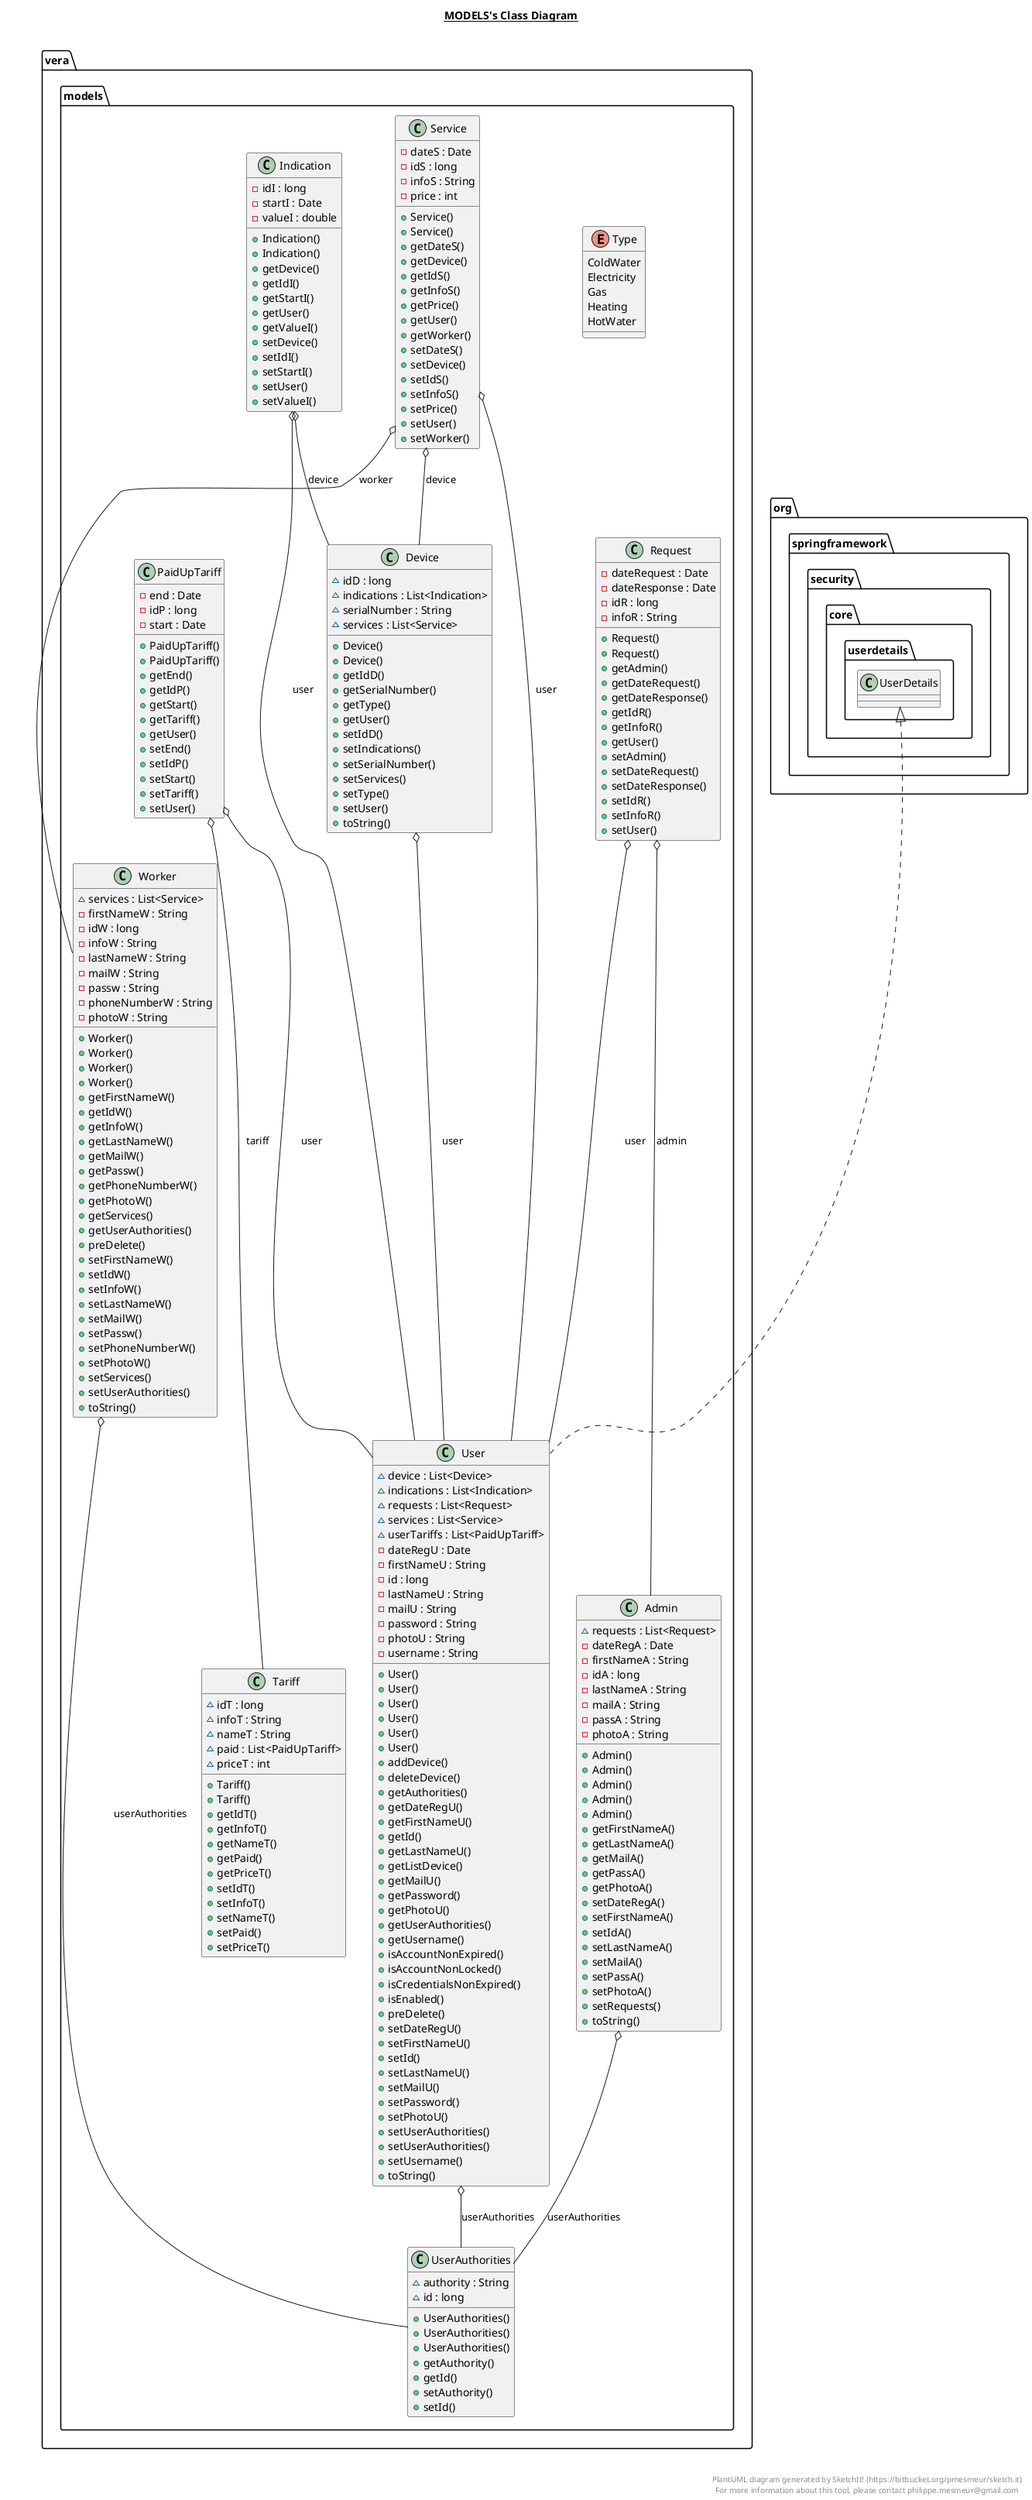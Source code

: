 @startuml

title __MODELS's Class Diagram__\n

  namespace vera {
    namespace models {
      class vera.models.Admin {
          ~ requests : List<Request>
          - dateRegA : Date
          - firstNameA : String
          - idA : long
          - lastNameA : String
          - mailA : String
          - passA : String
          - photoA : String
          + Admin()
          + Admin()
          + Admin()
          + Admin()
          + Admin()
          + getFirstNameA()
          + getLastNameA()
          + getMailA()
          + getPassA()
          + getPhotoA()
          + setDateRegA()
          + setFirstNameA()
          + setIdA()
          + setLastNameA()
          + setMailA()
          + setPassA()
          + setPhotoA()
          + setRequests()
          + toString()
      }
    }
  }
  

  namespace vera {
    namespace models {
      class vera.models.Device {
          ~ idD : long
          ~ indications : List<Indication>
          ~ serialNumber : String
          ~ services : List<Service>
          + Device()
          + Device()
          + getIdD()
          + getSerialNumber()
          + getType()
          + getUser()
          + setIdD()
          + setIndications()
          + setSerialNumber()
          + setServices()
          + setType()
          + setUser()
          + toString()
      }
    }
  }
  

  namespace vera {
    namespace models {
      enum Type {
        ColdWater
        Electricity
        Gas
        Heating
        HotWater
      }
    }
  }
  

  namespace vera {
    namespace models {
      class vera.models.Indication {
          - idI : long
          - startI : Date
          - valueI : double
          + Indication()
          + Indication()
          + getDevice()
          + getIdI()
          + getStartI()
          + getUser()
          + getValueI()
          + setDevice()
          + setIdI()
          + setStartI()
          + setUser()
          + setValueI()
      }
    }
  }
  

  namespace vera {
    namespace models {
      class vera.models.PaidUpTariff {
          - end : Date
          - idP : long
          - start : Date
          + PaidUpTariff()
          + PaidUpTariff()
          + getEnd()
          + getIdP()
          + getStart()
          + getTariff()
          + getUser()
          + setEnd()
          + setIdP()
          + setStart()
          + setTariff()
          + setUser()
      }
    }
  }
  

  namespace vera {
    namespace models {
      class vera.models.Request {
          - dateRequest : Date
          - dateResponse : Date
          - idR : long
          - infoR : String
          + Request()
          + Request()
          + getAdmin()
          + getDateRequest()
          + getDateResponse()
          + getIdR()
          + getInfoR()
          + getUser()
          + setAdmin()
          + setDateRequest()
          + setDateResponse()
          + setIdR()
          + setInfoR()
          + setUser()
      }
    }
  }
  

  namespace vera {
    namespace models {
      class vera.models.Service {
          - dateS : Date
          - idS : long
          - infoS : String
          - price : int
          + Service()
          + Service()
          + getDateS()
          + getDevice()
          + getIdS()
          + getInfoS()
          + getPrice()
          + getUser()
          + getWorker()
          + setDateS()
          + setDevice()
          + setIdS()
          + setInfoS()
          + setPrice()
          + setUser()
          + setWorker()
      }
    }
  }
  

  namespace vera {
    namespace models {
      class vera.models.Tariff {
          ~ idT : long
          ~ infoT : String
          ~ nameT : String
          ~ paid : List<PaidUpTariff>
          ~ priceT : int
          + Tariff()
          + Tariff()
          + getIdT()
          + getInfoT()
          + getNameT()
          + getPaid()
          + getPriceT()
          + setIdT()
          + setInfoT()
          + setNameT()
          + setPaid()
          + setPriceT()
      }
    }
  }
  

  namespace vera {
    namespace models {
      class vera.models.User {
          ~ device : List<Device>
          ~ indications : List<Indication>
          ~ requests : List<Request>
          ~ services : List<Service>
          ~ userTariffs : List<PaidUpTariff>
          - dateRegU : Date
          - firstNameU : String
          - id : long
          - lastNameU : String
          - mailU : String
          - password : String
          - photoU : String
          - username : String
          + User()
          + User()
          + User()
          + User()
          + User()
          + User()
          + addDevice()
          + deleteDevice()
          + getAuthorities()
          + getDateRegU()
          + getFirstNameU()
          + getId()
          + getLastNameU()
          + getListDevice()
          + getMailU()
          + getPassword()
          + getPhotoU()
          + getUserAuthorities()
          + getUsername()
          + isAccountNonExpired()
          + isAccountNonLocked()
          + isCredentialsNonExpired()
          + isEnabled()
          + preDelete()
          + setDateRegU()
          + setFirstNameU()
          + setId()
          + setLastNameU()
          + setMailU()
          + setPassword()
          + setPhotoU()
          + setUserAuthorities()
          + setUserAuthorities()
          + setUsername()
          + toString()
      }
    }
  }
  

  namespace vera {
    namespace models {
      class vera.models.UserAuthorities {
          ~ authority : String
          ~ id : long
          + UserAuthorities()
          + UserAuthorities()
          + UserAuthorities()
          + getAuthority()
          + getId()
          + setAuthority()
          + setId()
      }
    }
  }
  

  namespace vera {
    namespace models {
      class vera.models.Worker {
          ~ services : List<Service>
          - firstNameW : String
          - idW : long
          - infoW : String
          - lastNameW : String
          - mailW : String
          - passw : String
          - phoneNumberW : String
          - photoW : String
          + Worker()
          + Worker()
          + Worker()
          + Worker()
          + getFirstNameW()
          + getIdW()
          + getInfoW()
          + getLastNameW()
          + getMailW()
          + getPassw()
          + getPhoneNumberW()
          + getPhotoW()
          + getServices()
          + getUserAuthorities()
          + preDelete()
          + setFirstNameW()
          + setIdW()
          + setInfoW()
          + setLastNameW()
          + setMailW()
          + setPassw()
          + setPhoneNumberW()
          + setPhotoW()
          + setServices()
          + setUserAuthorities()
          + toString()
      }
    }
  }
  

  vera.models.Admin o-- vera.models.UserAuthorities : userAuthorities
  vera.models.Device o-- vera.models.Device.Type : type
  vera.models.Device o-- vera.models.User : user
  vera.models.Device +-down- vera.models.Device.Type
  vera.models.Indication o-- vera.models.Device : device
  vera.models.Indication o-- vera.models.User : user
  vera.models.PaidUpTariff o-- vera.models.Tariff : tariff
  vera.models.PaidUpTariff o-- vera.models.User : user
  vera.models.Request o-- vera.models.Admin : admin
  vera.models.Request o-- vera.models.User : user
  vera.models.Service o-- vera.models.Device : device
  vera.models.Service o-- vera.models.User : user
  vera.models.Service o-- vera.models.Worker : worker
  vera.models.User .up.|> org.springframework.security.core.userdetails.UserDetails
  vera.models.User o-- vera.models.UserAuthorities : userAuthorities
  vera.models.Worker o-- vera.models.UserAuthorities : userAuthorities


right footer


PlantUML diagram generated by SketchIt! (https://bitbucket.org/pmesmeur/sketch.it)
For more information about this tool, please contact philippe.mesmeur@gmail.com
endfooter

@enduml
